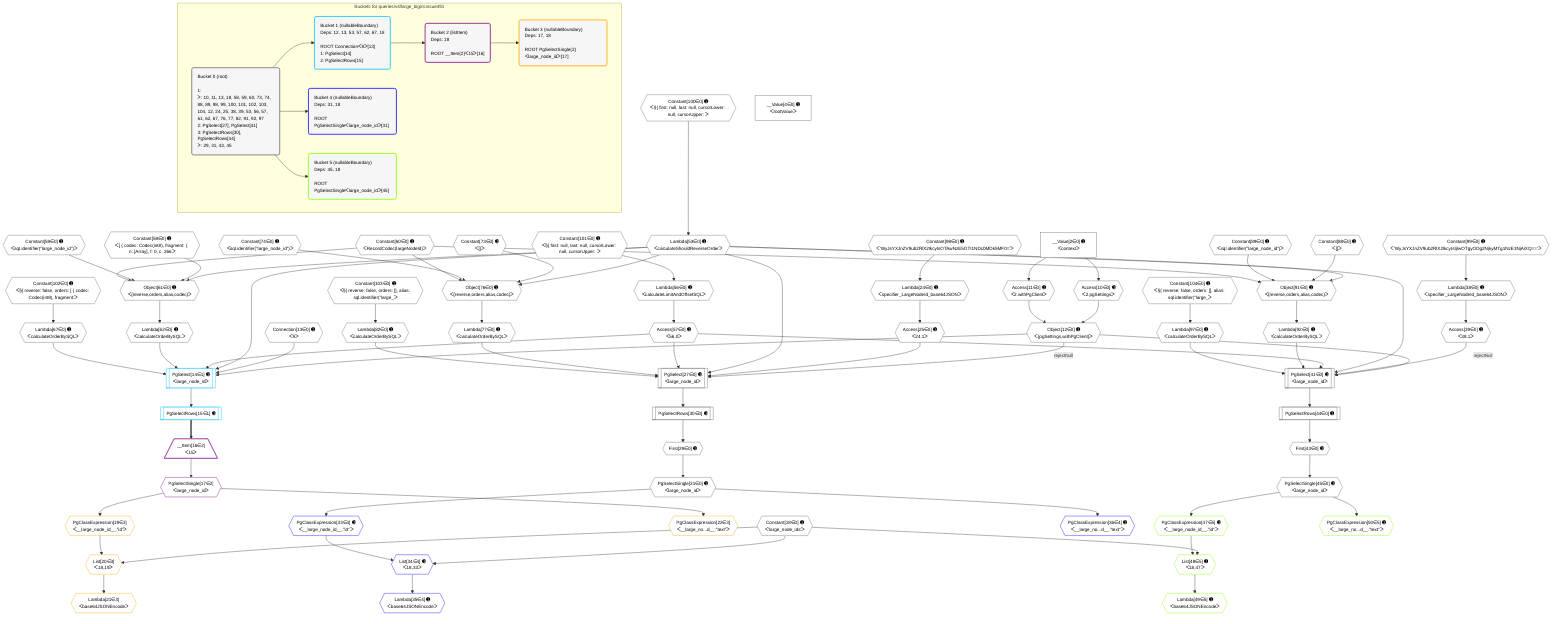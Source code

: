 %%{init: {'themeVariables': { 'fontSize': '12px'}}}%%
graph TD
    classDef path fill:#eee,stroke:#000,color:#000
    classDef plan fill:#fff,stroke-width:1px,color:#000
    classDef itemplan fill:#fff,stroke-width:2px,color:#000
    classDef unbatchedplan fill:#dff,stroke-width:1px,color:#000
    classDef sideeffectplan fill:#fcc,stroke-width:2px,color:#000
    classDef bucket fill:#f6f6f6,color:#000,stroke-width:2px,text-align:left


    %% plan dependencies
    PgSelect27[["PgSelect[27∈0] ➊<br />ᐸlarge_node_idᐳ"]]:::plan
    Object12{{"Object[12∈0] ➊<br />ᐸ{pgSettings,withPgClient}ᐳ"}}:::plan
    Access25{{"Access[25∈0] ➊<br />ᐸ24.1ᐳ"}}:::plan
    Lambda53{{"Lambda[53∈0] ➊<br />ᐸcalculateShouldReverseOrderᐳ"}}:::plan
    Access57{{"Access[57∈0] ➊<br />ᐸ56.0ᐳ"}}:::plan
    Lambda77{{"Lambda[77∈0] ➊<br />ᐸcalculateOrderBySQLᐳ"}}:::plan
    Lambda82{{"Lambda[82∈0] ➊<br />ᐸcalculateOrderBySQLᐳ"}}:::plan
    Object12 -->|rejectNull| PgSelect27
    Access25 & Lambda53 & Access57 & Lambda77 & Lambda82 --> PgSelect27
    PgSelect41[["PgSelect[41∈0] ➊<br />ᐸlarge_node_idᐳ"]]:::plan
    Access39{{"Access[39∈0] ➊<br />ᐸ38.1ᐳ"}}:::plan
    Lambda92{{"Lambda[92∈0] ➊<br />ᐸcalculateOrderBySQLᐳ"}}:::plan
    Lambda97{{"Lambda[97∈0] ➊<br />ᐸcalculateOrderBySQLᐳ"}}:::plan
    Object12 -->|rejectNull| PgSelect41
    Access39 & Lambda53 & Access57 & Lambda92 & Lambda97 --> PgSelect41
    Object61{{"Object[61∈0] ➊<br />ᐸ{reverse,orders,alias,codec}ᐳ"}}:::plan
    Constant58{{"Constant[58∈0] ➊<br />ᐸ[ { codec: Codec(int8), fragment: { n: [Array], f: 0, c: 266ᐳ"}}:::plan
    Constant59{{"Constant[59∈0] ➊<br />ᐸsql.identifier(”large_node_id”)ᐳ"}}:::plan
    Constant60{{"Constant[60∈0] ➊<br />ᐸRecordCodec(largeNodeId)ᐳ"}}:::plan
    Lambda53 & Constant58 & Constant59 & Constant60 --> Object61
    Object76{{"Object[76∈0] ➊<br />ᐸ{reverse,orders,alias,codec}ᐳ"}}:::plan
    Constant73{{"Constant[73∈0] ➊<br />ᐸ[]ᐳ"}}:::plan
    Constant74{{"Constant[74∈0] ➊<br />ᐸsql.identifier(”large_node_id”)ᐳ"}}:::plan
    Lambda53 & Constant73 & Constant74 & Constant60 --> Object76
    Object91{{"Object[91∈0] ➊<br />ᐸ{reverse,orders,alias,codec}ᐳ"}}:::plan
    Constant88{{"Constant[88∈0] ➊<br />ᐸ[]ᐳ"}}:::plan
    Constant89{{"Constant[89∈0] ➊<br />ᐸsql.identifier(”large_node_id”)ᐳ"}}:::plan
    Lambda53 & Constant88 & Constant89 & Constant60 --> Object91
    Access10{{"Access[10∈0] ➊<br />ᐸ2.pgSettingsᐳ"}}:::plan
    Access11{{"Access[11∈0] ➊<br />ᐸ2.withPgClientᐳ"}}:::plan
    Access10 & Access11 --> Object12
    __Value2["__Value[2∈0] ➊<br />ᐸcontextᐳ"]:::plan
    __Value2 --> Access10
    __Value2 --> Access11
    Lambda24{{"Lambda[24∈0] ➊<br />ᐸspecifier_LargeNodeId_base64JSONᐳ"}}:::plan
    Constant98{{"Constant[98∈0] ➊<br />ᐸ'WyJsYXJnZV9ub2RlX2lkcyIsOTAwNzE5OTI1NDc0MDk5MF0='ᐳ"}}:::plan
    Constant98 --> Lambda24
    Lambda24 --> Access25
    First29{{"First[29∈0] ➊"}}:::plan
    PgSelectRows30[["PgSelectRows[30∈0] ➊"]]:::plan
    PgSelectRows30 --> First29
    PgSelect27 --> PgSelectRows30
    PgSelectSingle31{{"PgSelectSingle[31∈0] ➊<br />ᐸlarge_node_idᐳ"}}:::plan
    First29 --> PgSelectSingle31
    Lambda38{{"Lambda[38∈0] ➊<br />ᐸspecifier_LargeNodeId_base64JSONᐳ"}}:::plan
    Constant99{{"Constant[99∈0] ➊<br />ᐸ'WyJsYXJnZV9ub2RlX2lkcyIsIjIwOTgyODg2NjkyMTg1NzE3NjAiXQ=='ᐳ"}}:::plan
    Constant99 --> Lambda38
    Lambda38 --> Access39
    First43{{"First[43∈0] ➊"}}:::plan
    PgSelectRows44[["PgSelectRows[44∈0] ➊"]]:::plan
    PgSelectRows44 --> First43
    PgSelect41 --> PgSelectRows44
    PgSelectSingle45{{"PgSelectSingle[45∈0] ➊<br />ᐸlarge_node_idᐳ"}}:::plan
    First43 --> PgSelectSingle45
    Constant100{{"Constant[100∈0] ➊<br />ᐸ§{ first: null, last: null, cursorLower: null, cursorUpper: ᐳ"}}:::plan
    Constant100 --> Lambda53
    Lambda56{{"Lambda[56∈0] ➊<br />ᐸcalculateLimitAndOffsetSQLᐳ"}}:::plan
    Constant101{{"Constant[101∈0] ➊<br />ᐸ§{ first: null, last: null, cursorLower: null, cursorUpper: ᐳ"}}:::plan
    Constant101 --> Lambda56
    Lambda56 --> Access57
    Lambda62{{"Lambda[62∈0] ➊<br />ᐸcalculateOrderBySQLᐳ"}}:::plan
    Object61 --> Lambda62
    Lambda67{{"Lambda[67∈0] ➊<br />ᐸcalculateOrderBySQLᐳ"}}:::plan
    Constant102{{"Constant[102∈0] ➊<br />ᐸ§{ reverse: false, orders: [ { codec: Codec(int8), fragment:ᐳ"}}:::plan
    Constant102 --> Lambda67
    Object76 --> Lambda77
    Constant103{{"Constant[103∈0] ➊<br />ᐸ§{ reverse: false, orders: [], alias: sql.identifier(”large_ᐳ"}}:::plan
    Constant103 --> Lambda82
    Object91 --> Lambda92
    Constant104{{"Constant[104∈0] ➊<br />ᐸ§{ reverse: false, orders: [], alias: sql.identifier(”large_ᐳ"}}:::plan
    Constant104 --> Lambda97
    __Value4["__Value[4∈0] ➊<br />ᐸrootValueᐳ"]:::plan
    Connection13{{"Connection[13∈0] ➊<br />ᐸ9ᐳ"}}:::plan
    Constant18{{"Constant[18∈0] ➊<br />ᐸ'large_node_ids'ᐳ"}}:::plan
    PgSelect14[["PgSelect[14∈1] ➊<br />ᐸlarge_node_idᐳ"]]:::plan
    Object12 & Connection13 & Lambda53 & Access57 & Lambda62 & Lambda67 --> PgSelect14
    PgSelectRows15[["PgSelectRows[15∈1] ➊"]]:::plan
    PgSelect14 --> PgSelectRows15
    __Item16[/"__Item[16∈2]<br />ᐸ15ᐳ"\]:::itemplan
    PgSelectRows15 ==> __Item16
    PgSelectSingle17{{"PgSelectSingle[17∈2]<br />ᐸlarge_node_idᐳ"}}:::plan
    __Item16 --> PgSelectSingle17
    List20{{"List[20∈3]<br />ᐸ18,19ᐳ"}}:::plan
    PgClassExpression19{{"PgClassExpression[19∈3]<br />ᐸ__large_node_id__.”id”ᐳ"}}:::plan
    Constant18 & PgClassExpression19 --> List20
    PgSelectSingle17 --> PgClassExpression19
    Lambda21{{"Lambda[21∈3]<br />ᐸbase64JSONEncodeᐳ"}}:::plan
    List20 --> Lambda21
    PgClassExpression22{{"PgClassExpression[22∈3]<br />ᐸ__large_no...d__.”text”ᐳ"}}:::plan
    PgSelectSingle17 --> PgClassExpression22
    List34{{"List[34∈4] ➊<br />ᐸ18,33ᐳ"}}:::plan
    PgClassExpression33{{"PgClassExpression[33∈4] ➊<br />ᐸ__large_node_id__.”id”ᐳ"}}:::plan
    Constant18 & PgClassExpression33 --> List34
    PgSelectSingle31 --> PgClassExpression33
    Lambda35{{"Lambda[35∈4] ➊<br />ᐸbase64JSONEncodeᐳ"}}:::plan
    List34 --> Lambda35
    PgClassExpression36{{"PgClassExpression[36∈4] ➊<br />ᐸ__large_no...d__.”text”ᐳ"}}:::plan
    PgSelectSingle31 --> PgClassExpression36
    List48{{"List[48∈5] ➊<br />ᐸ18,47ᐳ"}}:::plan
    PgClassExpression47{{"PgClassExpression[47∈5] ➊<br />ᐸ__large_node_id__.”id”ᐳ"}}:::plan
    Constant18 & PgClassExpression47 --> List48
    PgSelectSingle45 --> PgClassExpression47
    Lambda49{{"Lambda[49∈5] ➊<br />ᐸbase64JSONEncodeᐳ"}}:::plan
    List48 --> Lambda49
    PgClassExpression50{{"PgClassExpression[50∈5] ➊<br />ᐸ__large_no...d__.”text”ᐳ"}}:::plan
    PgSelectSingle45 --> PgClassExpression50

    %% define steps

    subgraph "Buckets for queries/v4/large_bigint.issue491"
    Bucket0("Bucket 0 (root)<br /><br />1: <br />ᐳ: 10, 11, 13, 18, 58, 59, 60, 73, 74, 88, 89, 98, 99, 100, 101, 102, 103, 104, 12, 24, 25, 38, 39, 53, 56, 57, 61, 62, 67, 76, 77, 82, 91, 92, 97<br />2: PgSelect[27], PgSelect[41]<br />3: PgSelectRows[30], PgSelectRows[44]<br />ᐳ: 29, 31, 43, 45"):::bucket
    classDef bucket0 stroke:#696969
    class Bucket0,__Value2,__Value4,Access10,Access11,Object12,Connection13,Constant18,Lambda24,Access25,PgSelect27,First29,PgSelectRows30,PgSelectSingle31,Lambda38,Access39,PgSelect41,First43,PgSelectRows44,PgSelectSingle45,Lambda53,Lambda56,Access57,Constant58,Constant59,Constant60,Object61,Lambda62,Lambda67,Constant73,Constant74,Object76,Lambda77,Lambda82,Constant88,Constant89,Object91,Lambda92,Lambda97,Constant98,Constant99,Constant100,Constant101,Constant102,Constant103,Constant104 bucket0
    Bucket1("Bucket 1 (nullableBoundary)<br />Deps: 12, 13, 53, 57, 62, 67, 18<br /><br />ROOT Connectionᐸ9ᐳ[13]<br />1: PgSelect[14]<br />2: PgSelectRows[15]"):::bucket
    classDef bucket1 stroke:#00bfff
    class Bucket1,PgSelect14,PgSelectRows15 bucket1
    Bucket2("Bucket 2 (listItem)<br />Deps: 18<br /><br />ROOT __Item{2}ᐸ15ᐳ[16]"):::bucket
    classDef bucket2 stroke:#7f007f
    class Bucket2,__Item16,PgSelectSingle17 bucket2
    Bucket3("Bucket 3 (nullableBoundary)<br />Deps: 17, 18<br /><br />ROOT PgSelectSingle{2}ᐸlarge_node_idᐳ[17]"):::bucket
    classDef bucket3 stroke:#ffa500
    class Bucket3,PgClassExpression19,List20,Lambda21,PgClassExpression22 bucket3
    Bucket4("Bucket 4 (nullableBoundary)<br />Deps: 31, 18<br /><br />ROOT PgSelectSingleᐸlarge_node_idᐳ[31]"):::bucket
    classDef bucket4 stroke:#0000ff
    class Bucket4,PgClassExpression33,List34,Lambda35,PgClassExpression36 bucket4
    Bucket5("Bucket 5 (nullableBoundary)<br />Deps: 45, 18<br /><br />ROOT PgSelectSingleᐸlarge_node_idᐳ[45]"):::bucket
    classDef bucket5 stroke:#7fff00
    class Bucket5,PgClassExpression47,List48,Lambda49,PgClassExpression50 bucket5
    Bucket0 --> Bucket1 & Bucket4 & Bucket5
    Bucket1 --> Bucket2
    Bucket2 --> Bucket3
    end